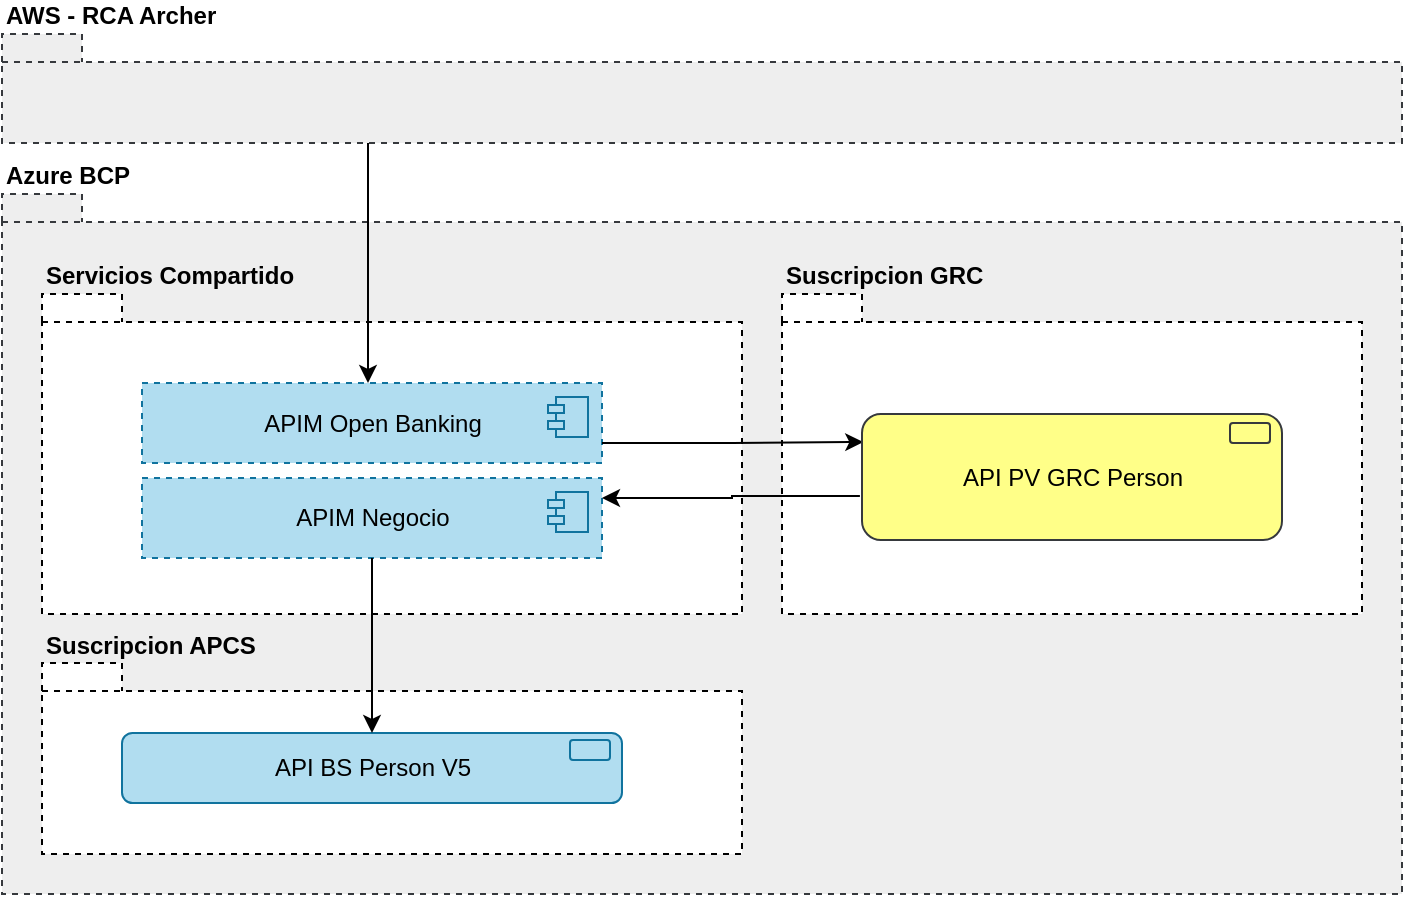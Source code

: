 <mxfile version="14.9.8" type="github">
  <diagram name="Page-1" id="b5b7bab2-c9e2-2cf4-8b2a-24fd1a2a6d21">
    <mxGraphModel dx="-586" dy="452" grid="1" gridSize="10" guides="1" tooltips="1" connect="1" arrows="1" fold="1" page="1" pageScale="1" pageWidth="827" pageHeight="1169" background="none" math="0" shadow="0">
      <root>
        <mxCell id="0" />
        <mxCell id="1" parent="0" />
        <mxCell id="BnqiGJDUsNCbet7Js8eh-22" value="Azure BCP" style="shape=folder;fontStyle=1;spacingTop=0;tabWidth=40;tabHeight=14;tabPosition=left;html=1;labelPosition=center;verticalLabelPosition=top;align=left;verticalAlign=bottom;dashed=1;spacingRight=0;fillColor=#eeeeee;strokeColor=#36393d;" parent="1" vertex="1">
          <mxGeometry x="1700" y="200" width="700" height="350" as="geometry" />
        </mxCell>
        <mxCell id="BnqiGJDUsNCbet7Js8eh-1" value="Servicios Compartido" style="shape=folder;fontStyle=1;spacingTop=0;tabWidth=40;tabHeight=14;tabPosition=left;html=1;labelPosition=center;verticalLabelPosition=top;align=left;verticalAlign=bottom;dashed=1;spacingRight=0;" parent="1" vertex="1">
          <mxGeometry x="1720" y="250" width="350" height="160" as="geometry" />
        </mxCell>
        <mxCell id="BnqiGJDUsNCbet7Js8eh-2" value="APIM Open Banking" style="html=1;dropTarget=0;dashed=1;align=center;verticalAlign=middle;labelPosition=center;verticalLabelPosition=middle;rounded=0;fillColor=#b1ddf0;strokeColor=#10739e;" parent="1" vertex="1">
          <mxGeometry x="1770" y="294.5" width="230" height="40" as="geometry" />
        </mxCell>
        <mxCell id="BnqiGJDUsNCbet7Js8eh-3" value="" style="shape=module;jettyWidth=8;jettyHeight=4;fillColor=#b1ddf0;strokeColor=#10739e;" parent="BnqiGJDUsNCbet7Js8eh-2" vertex="1">
          <mxGeometry x="1" width="20" height="20" relative="1" as="geometry">
            <mxPoint x="-27" y="7" as="offset" />
          </mxGeometry>
        </mxCell>
        <mxCell id="BnqiGJDUsNCbet7Js8eh-4" value="APIM Negocio" style="html=1;dropTarget=0;dashed=1;align=center;verticalAlign=middle;labelPosition=center;verticalLabelPosition=middle;rounded=0;fillColor=#b1ddf0;strokeColor=#10739e;" parent="1" vertex="1">
          <mxGeometry x="1770" y="342" width="230" height="40" as="geometry" />
        </mxCell>
        <mxCell id="BnqiGJDUsNCbet7Js8eh-5" value="" style="shape=module;jettyWidth=8;jettyHeight=4;fillColor=#b1ddf0;strokeColor=#10739e;" parent="BnqiGJDUsNCbet7Js8eh-4" vertex="1">
          <mxGeometry x="1" width="20" height="20" relative="1" as="geometry">
            <mxPoint x="-27" y="7" as="offset" />
          </mxGeometry>
        </mxCell>
        <mxCell id="BnqiGJDUsNCbet7Js8eh-6" value="Suscripcion GRC" style="shape=folder;fontStyle=1;spacingTop=0;tabWidth=40;tabHeight=14;tabPosition=left;html=1;labelPosition=center;verticalLabelPosition=top;align=left;verticalAlign=bottom;dashed=1;spacingRight=0;" parent="1" vertex="1">
          <mxGeometry x="2090" y="250" width="290" height="160" as="geometry" />
        </mxCell>
        <mxCell id="BnqiGJDUsNCbet7Js8eh-25" style="edgeStyle=orthogonalEdgeStyle;rounded=0;orthogonalLoop=1;jettySize=auto;html=1;entryX=1;entryY=0.25;entryDx=0;entryDy=0;exitX=-0.005;exitY=0.651;exitDx=0;exitDy=0;exitPerimeter=0;" parent="1" source="BnqiGJDUsNCbet7Js8eh-7" target="BnqiGJDUsNCbet7Js8eh-4" edge="1">
          <mxGeometry relative="1" as="geometry">
            <mxPoint x="2130" y="370.5" as="sourcePoint" />
          </mxGeometry>
        </mxCell>
        <mxCell id="BnqiGJDUsNCbet7Js8eh-17" value="Suscripcion APCS" style="shape=folder;fontStyle=1;spacingTop=0;tabWidth=40;tabHeight=14;tabPosition=left;html=1;labelPosition=center;verticalLabelPosition=top;align=left;verticalAlign=bottom;dashed=1;spacingRight=0;" parent="1" vertex="1">
          <mxGeometry x="1720" y="434.5" width="350" height="95.5" as="geometry" />
        </mxCell>
        <mxCell id="BnqiGJDUsNCbet7Js8eh-18" value="API BS Person V5" style="html=1;dropTarget=0;align=center;verticalAlign=middle;rounded=1;fillColor=#b1ddf0;strokeColor=#10739e;" parent="1" vertex="1">
          <mxGeometry x="1760" y="469.5" width="250" height="35" as="geometry" />
        </mxCell>
        <mxCell id="BnqiGJDUsNCbet7Js8eh-19" value="" style="html=1;dropTarget=0;align=center;verticalAlign=middle;rounded=1;fillColor=#b1ddf0;strokeColor=#10739e;" parent="1" vertex="1">
          <mxGeometry x="1984" y="473" width="20" height="10" as="geometry" />
        </mxCell>
        <mxCell id="BnqiGJDUsNCbet7Js8eh-23" style="edgeStyle=orthogonalEdgeStyle;rounded=0;orthogonalLoop=1;jettySize=auto;html=1;entryX=0.003;entryY=0.222;entryDx=0;entryDy=0;exitX=1;exitY=0.75;exitDx=0;exitDy=0;entryPerimeter=0;" parent="1" source="BnqiGJDUsNCbet7Js8eh-2" target="BnqiGJDUsNCbet7Js8eh-7" edge="1">
          <mxGeometry relative="1" as="geometry" />
        </mxCell>
        <mxCell id="BnqiGJDUsNCbet7Js8eh-30" style="edgeStyle=orthogonalEdgeStyle;rounded=0;orthogonalLoop=1;jettySize=auto;html=1;entryX=0.5;entryY=0;entryDx=0;entryDy=0;" parent="1" source="BnqiGJDUsNCbet7Js8eh-27" edge="1">
          <mxGeometry relative="1" as="geometry">
            <mxPoint x="1884.2" y="174.958" as="sourcePoint" />
            <mxPoint x="1883" y="294.5" as="targetPoint" />
            <Array as="points">
              <mxPoint x="1883" y="200" />
              <mxPoint x="1883" y="200" />
            </Array>
          </mxGeometry>
        </mxCell>
        <mxCell id="BnqiGJDUsNCbet7Js8eh-27" value="AWS - RCA Archer" style="shape=folder;fontStyle=1;spacingTop=0;tabWidth=40;tabHeight=14;tabPosition=left;html=1;labelPosition=center;verticalLabelPosition=top;align=left;verticalAlign=bottom;dashed=1;spacingRight=0;fillColor=#eeeeee;strokeColor=#36393d;" parent="1" vertex="1">
          <mxGeometry x="1700" y="120" width="700" height="54.5" as="geometry" />
        </mxCell>
        <mxCell id="BnqiGJDUsNCbet7Js8eh-26" style="edgeStyle=orthogonalEdgeStyle;rounded=0;orthogonalLoop=1;jettySize=auto;html=1;entryX=0.5;entryY=0;entryDx=0;entryDy=0;" parent="1" source="BnqiGJDUsNCbet7Js8eh-4" target="BnqiGJDUsNCbet7Js8eh-18" edge="1">
          <mxGeometry relative="1" as="geometry" />
        </mxCell>
        <mxCell id="SKv4NLkorzFm5C9m-4sv-1" value="" style="group" vertex="1" connectable="0" parent="1">
          <mxGeometry x="2130" y="310" width="210" height="63" as="geometry" />
        </mxCell>
        <mxCell id="BnqiGJDUsNCbet7Js8eh-7" value="API PV GRC Person" style="html=1;dropTarget=0;align=center;verticalAlign=middle;rounded=1;fillColor=#ffff88;strokeColor=#36393d;" parent="SKv4NLkorzFm5C9m-4sv-1" vertex="1">
          <mxGeometry width="210" height="63" as="geometry" />
        </mxCell>
        <mxCell id="BnqiGJDUsNCbet7Js8eh-9" value="" style="html=1;dropTarget=0;align=center;verticalAlign=middle;rounded=1;fillColor=#ffff88;strokeColor=#36393d;" parent="SKv4NLkorzFm5C9m-4sv-1" vertex="1">
          <mxGeometry x="184" y="4.5" width="20" height="10" as="geometry" />
        </mxCell>
      </root>
    </mxGraphModel>
  </diagram>
</mxfile>

